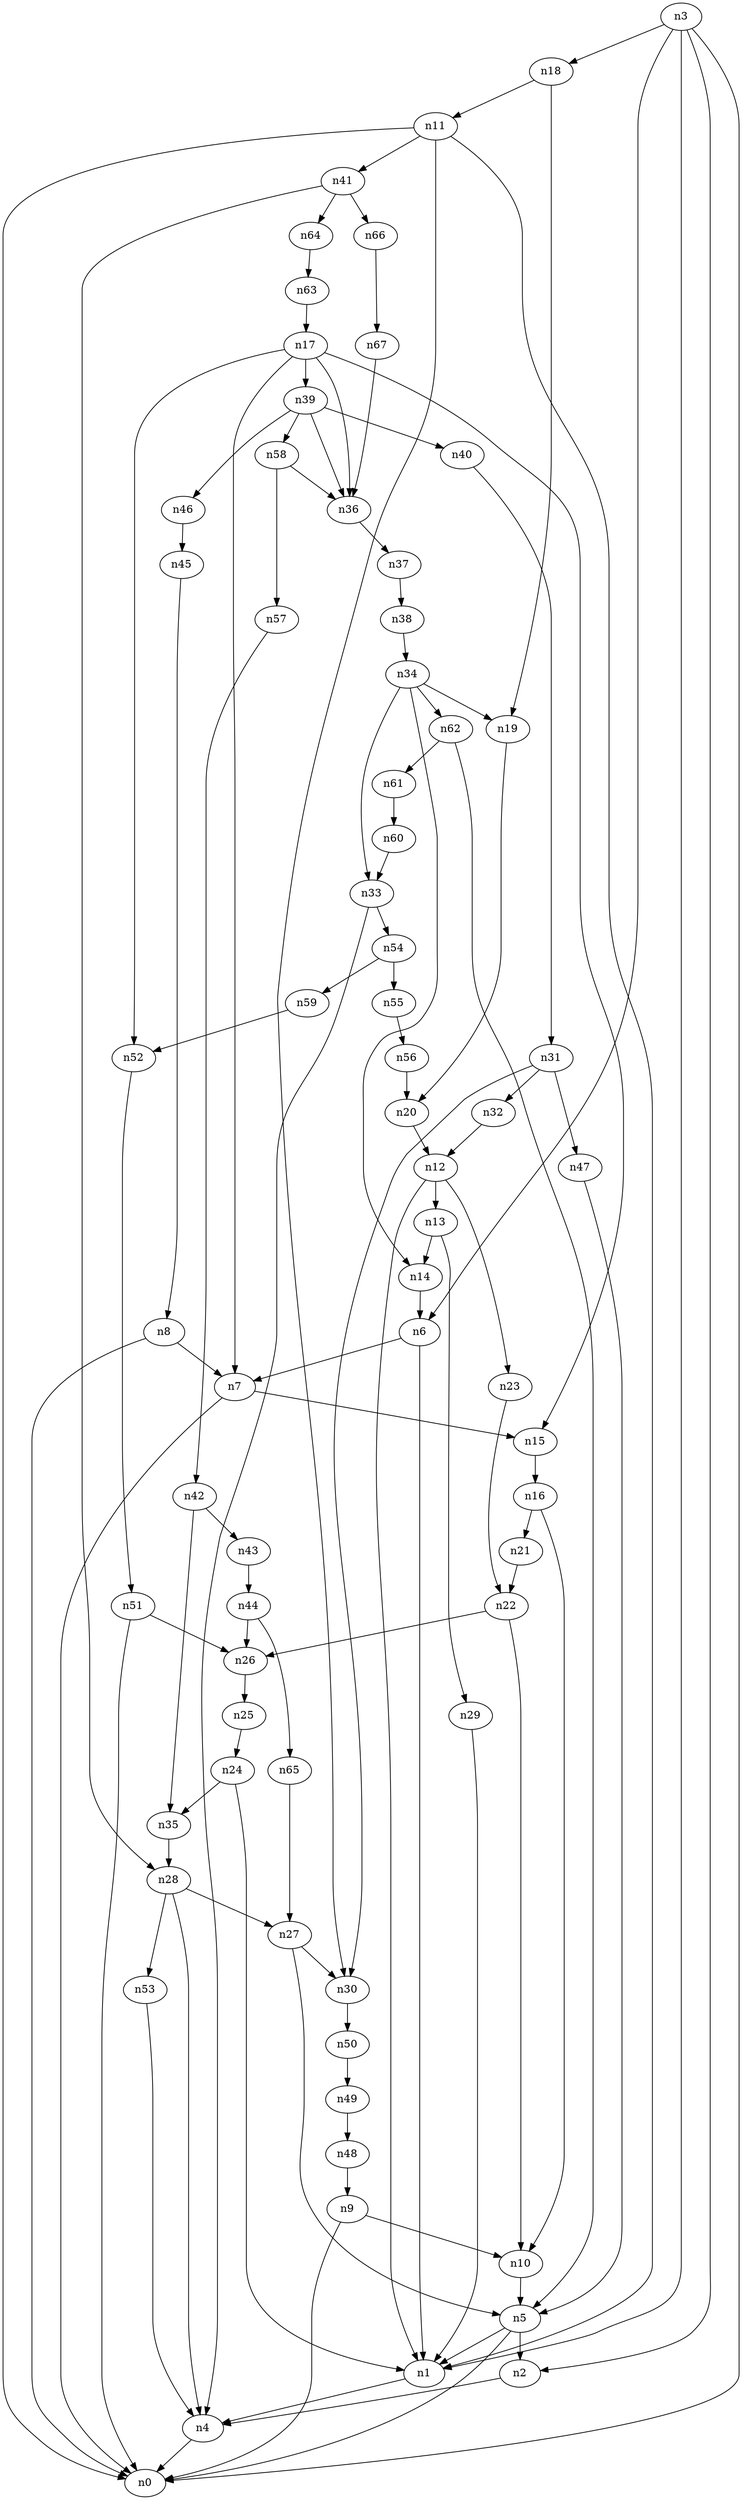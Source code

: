 digraph G {
	n1 -> n4	 [_graphml_id=e4];
	n2 -> n4	 [_graphml_id=e7];
	n3 -> n0	 [_graphml_id=e0];
	n3 -> n1	 [_graphml_id=e3];
	n3 -> n2	 [_graphml_id=e6];
	n3 -> n6	 [_graphml_id=e18];
	n3 -> n18	 [_graphml_id=e28];
	n4 -> n0	 [_graphml_id=e1];
	n5 -> n0	 [_graphml_id=e2];
	n5 -> n1	 [_graphml_id=e5];
	n5 -> n2	 [_graphml_id=e8];
	n6 -> n1	 [_graphml_id=e9];
	n6 -> n7	 [_graphml_id=e10];
	n7 -> n0	 [_graphml_id=e47];
	n7 -> n15	 [_graphml_id=e23];
	n8 -> n0	 [_graphml_id=e12];
	n8 -> n7	 [_graphml_id=e11];
	n9 -> n0	 [_graphml_id=e13];
	n9 -> n10	 [_graphml_id=e14];
	n10 -> n5	 [_graphml_id=e15];
	n11 -> n0	 [_graphml_id=e16];
	n11 -> n1	 [_graphml_id=e17];
	n11 -> n30	 [_graphml_id=e57];
	n11 -> n41	 [_graphml_id=e65];
	n12 -> n1	 [_graphml_id=e19];
	n12 -> n13	 [_graphml_id=e20];
	n12 -> n23	 [_graphml_id=e35];
	n13 -> n14	 [_graphml_id=e21];
	n13 -> n29	 [_graphml_id=e46];
	n14 -> n6	 [_graphml_id=e22];
	n15 -> n16	 [_graphml_id=e24];
	n16 -> n10	 [_graphml_id=e25];
	n16 -> n21	 [_graphml_id=e32];
	n17 -> n7	 [_graphml_id=e26];
	n17 -> n15	 [_graphml_id=e27];
	n17 -> n36	 [_graphml_id=e58];
	n17 -> n39	 [_graphml_id=e62];
	n17 -> n52	 [_graphml_id=e84];
	n18 -> n11	 [_graphml_id=e37];
	n18 -> n19	 [_graphml_id=e29];
	n19 -> n20	 [_graphml_id=e30];
	n20 -> n12	 [_graphml_id=e31];
	n21 -> n22	 [_graphml_id=e33];
	n22 -> n10	 [_graphml_id=e34];
	n22 -> n26	 [_graphml_id=e41];
	n23 -> n22	 [_graphml_id=e36];
	n24 -> n1	 [_graphml_id=e38];
	n24 -> n35	 [_graphml_id=e55];
	n25 -> n24	 [_graphml_id=e39];
	n26 -> n25	 [_graphml_id=e40];
	n27 -> n5	 [_graphml_id=e42];
	n27 -> n30	 [_graphml_id=e48];
	n28 -> n4	 [_graphml_id=e44];
	n28 -> n27	 [_graphml_id=e43];
	n28 -> n53	 [_graphml_id=e85];
	n29 -> n1	 [_graphml_id=e45];
	n30 -> n50	 [_graphml_id=e81];
	n31 -> n30	 [_graphml_id=e49];
	n31 -> n32	 [_graphml_id=e50];
	n31 -> n47	 [_graphml_id=e75];
	n32 -> n12	 [_graphml_id=e51];
	n33 -> n4	 [_graphml_id=e52];
	n33 -> n54	 [_graphml_id=e88];
	n34 -> n14	 [_graphml_id=e54];
	n34 -> n19	 [_graphml_id=e77];
	n34 -> n33	 [_graphml_id=e53];
	n34 -> n62	 [_graphml_id=e101];
	n35 -> n28	 [_graphml_id=e56];
	n36 -> n37	 [_graphml_id=e59];
	n37 -> n38	 [_graphml_id=e60];
	n38 -> n34	 [_graphml_id=e61];
	n39 -> n36	 [_graphml_id=e67];
	n39 -> n40	 [_graphml_id=e63];
	n39 -> n46	 [_graphml_id=e74];
	n39 -> n58	 [_graphml_id=e97];
	n40 -> n31	 [_graphml_id=e64];
	n41 -> n28	 [_graphml_id=e66];
	n41 -> n64	 [_graphml_id=e104];
	n41 -> n66	 [_graphml_id=e108];
	n42 -> n35	 [_graphml_id=e68];
	n42 -> n43	 [_graphml_id=e69];
	n43 -> n44	 [_graphml_id=e70];
	n44 -> n26	 [_graphml_id=e71];
	n44 -> n65	 [_graphml_id=e105];
	n45 -> n8	 [_graphml_id=e72];
	n46 -> n45	 [_graphml_id=e73];
	n47 -> n5	 [_graphml_id=e76];
	n48 -> n9	 [_graphml_id=e78];
	n49 -> n48	 [_graphml_id=e79];
	n50 -> n49	 [_graphml_id=e80];
	n51 -> n0	 [_graphml_id=e87];
	n51 -> n26	 [_graphml_id=e82];
	n52 -> n51	 [_graphml_id=e83];
	n53 -> n4	 [_graphml_id=e86];
	n54 -> n55	 [_graphml_id=e89];
	n54 -> n59	 [_graphml_id=e95];
	n55 -> n56	 [_graphml_id=e90];
	n56 -> n20	 [_graphml_id=e91];
	n57 -> n42	 [_graphml_id=e92];
	n58 -> n36	 [_graphml_id=e94];
	n58 -> n57	 [_graphml_id=e93];
	n59 -> n52	 [_graphml_id=e96];
	n60 -> n33	 [_graphml_id=e98];
	n61 -> n60	 [_graphml_id=e99];
	n62 -> n5	 [_graphml_id=e107];
	n62 -> n61	 [_graphml_id=e100];
	n63 -> n17	 [_graphml_id=e102];
	n64 -> n63	 [_graphml_id=e103];
	n65 -> n27	 [_graphml_id=e106];
	n66 -> n67	 [_graphml_id=e109];
	n67 -> n36	 [_graphml_id=e110];
}
